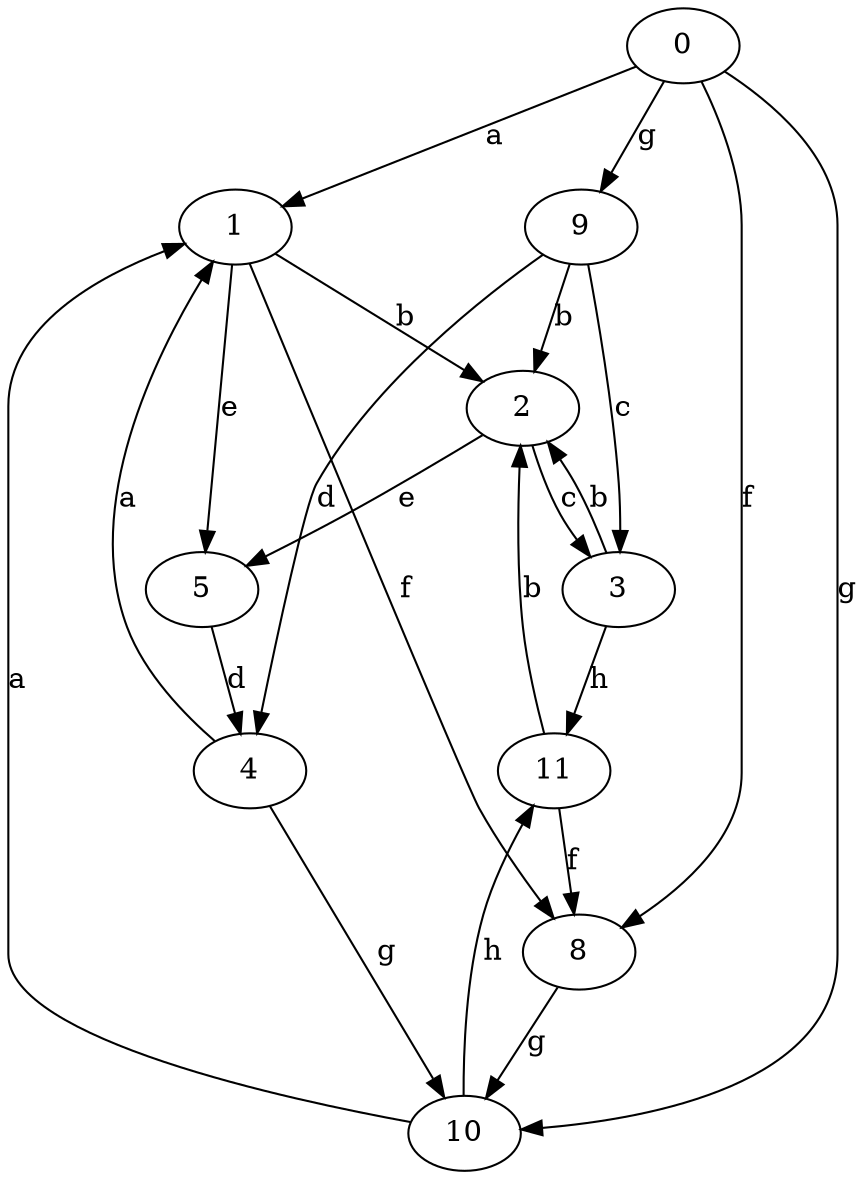 strict digraph  {
0;
1;
2;
3;
4;
5;
8;
9;
10;
11;
0 -> 1  [label=a];
0 -> 8  [label=f];
0 -> 9  [label=g];
0 -> 10  [label=g];
1 -> 2  [label=b];
1 -> 5  [label=e];
1 -> 8  [label=f];
2 -> 3  [label=c];
2 -> 5  [label=e];
3 -> 2  [label=b];
3 -> 11  [label=h];
4 -> 1  [label=a];
4 -> 10  [label=g];
5 -> 4  [label=d];
8 -> 10  [label=g];
9 -> 2  [label=b];
9 -> 3  [label=c];
9 -> 4  [label=d];
10 -> 1  [label=a];
10 -> 11  [label=h];
11 -> 2  [label=b];
11 -> 8  [label=f];
}
